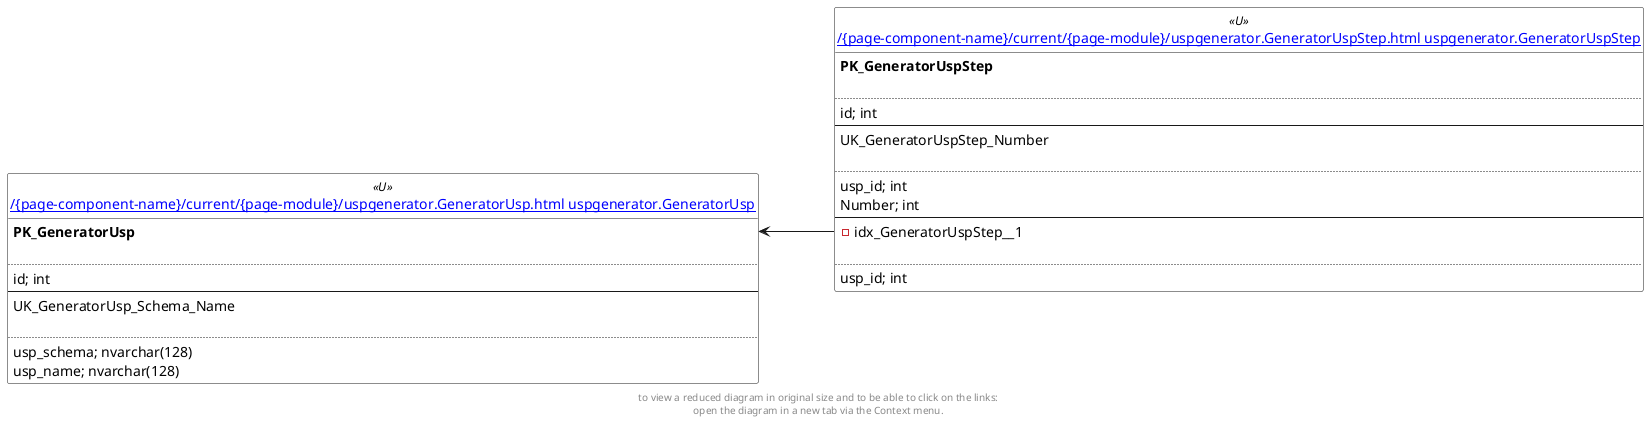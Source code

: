 @startuml
left to right direction
'top to bottom direction
hide circle
'avoide "." issues:
set namespaceSeparator none


skinparam class {
  BackgroundColor White
  BackgroundColor<<FN>> Yellow
  BackgroundColor<<FS>> Yellow
  BackgroundColor<<FT>> LightGray
  BackgroundColor<<IF>> Yellow
  BackgroundColor<<IS>> Yellow
  BackgroundColor<<P>> Aqua
  BackgroundColor<<PC>> Aqua
  BackgroundColor<<SN>> Yellow
  BackgroundColor<<SO>> SlateBlue
  BackgroundColor<<TF>> LightGray
  BackgroundColor<<TR>> Tomato
  BackgroundColor<<U>> White
  BackgroundColor<<V>> WhiteSmoke
  BackgroundColor<<X>> Aqua
}


entity "[[{site-url}/{page-component-name}/current/{page-module}/uspgenerator.GeneratorUsp.html uspgenerator.GeneratorUsp]]" as uspgenerator.GeneratorUsp << U >> {
**PK_GeneratorUsp**

..
id; int
--
UK_GeneratorUsp_Schema_Name

..
usp_schema; nvarchar(128)
usp_name; nvarchar(128)
}

entity "[[{site-url}/{page-component-name}/current/{page-module}/uspgenerator.GeneratorUspStep.html uspgenerator.GeneratorUspStep]]" as uspgenerator.GeneratorUspStep << U >> {
**PK_GeneratorUspStep**

..
id; int
--
UK_GeneratorUspStep_Number

..
usp_id; int
Number; int
--
- idx_GeneratorUspStep__1

..
usp_id; int
}

uspgenerator.GeneratorUsp::PK_GeneratorUsp <-- uspgenerator.GeneratorUspStep::idx_GeneratorUspStep__1
footer
to view a reduced diagram in original size and to be able to click on the links:
open the diagram in a new tab via the Context menu.
end footer

@enduml

